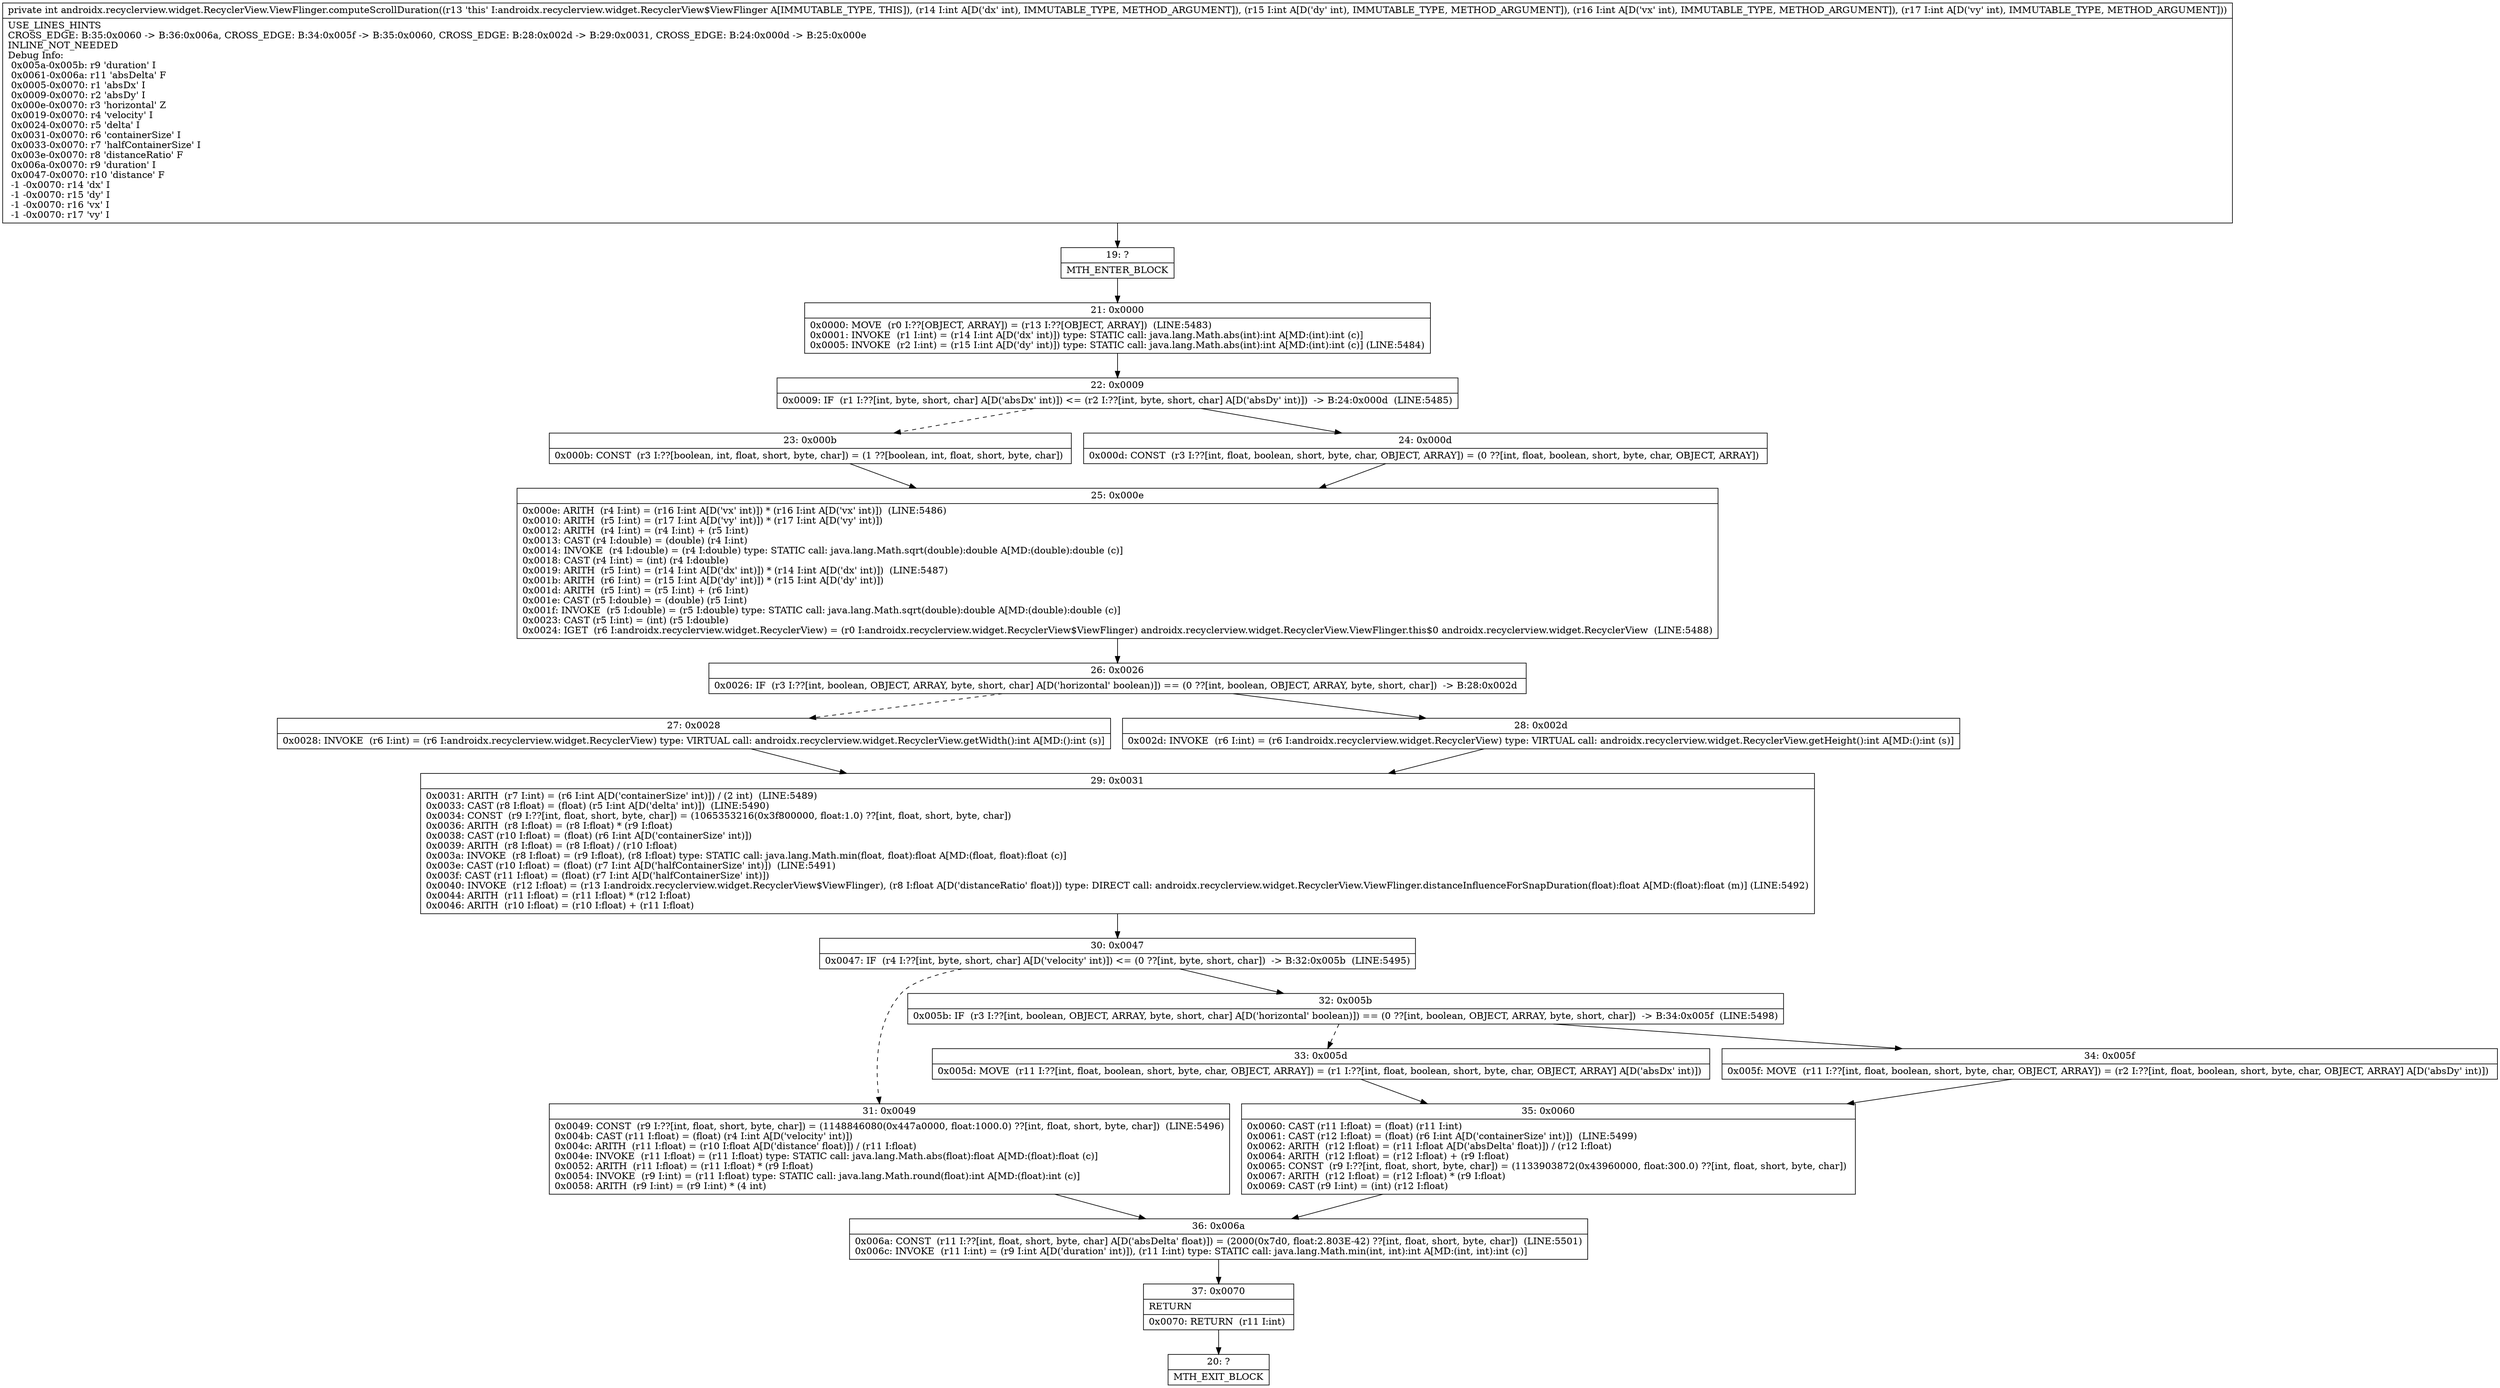 digraph "CFG forandroidx.recyclerview.widget.RecyclerView.ViewFlinger.computeScrollDuration(IIII)I" {
Node_19 [shape=record,label="{19\:\ ?|MTH_ENTER_BLOCK\l}"];
Node_21 [shape=record,label="{21\:\ 0x0000|0x0000: MOVE  (r0 I:??[OBJECT, ARRAY]) = (r13 I:??[OBJECT, ARRAY])  (LINE:5483)\l0x0001: INVOKE  (r1 I:int) = (r14 I:int A[D('dx' int)]) type: STATIC call: java.lang.Math.abs(int):int A[MD:(int):int (c)]\l0x0005: INVOKE  (r2 I:int) = (r15 I:int A[D('dy' int)]) type: STATIC call: java.lang.Math.abs(int):int A[MD:(int):int (c)] (LINE:5484)\l}"];
Node_22 [shape=record,label="{22\:\ 0x0009|0x0009: IF  (r1 I:??[int, byte, short, char] A[D('absDx' int)]) \<= (r2 I:??[int, byte, short, char] A[D('absDy' int)])  \-\> B:24:0x000d  (LINE:5485)\l}"];
Node_23 [shape=record,label="{23\:\ 0x000b|0x000b: CONST  (r3 I:??[boolean, int, float, short, byte, char]) = (1 ??[boolean, int, float, short, byte, char]) \l}"];
Node_25 [shape=record,label="{25\:\ 0x000e|0x000e: ARITH  (r4 I:int) = (r16 I:int A[D('vx' int)]) * (r16 I:int A[D('vx' int)])  (LINE:5486)\l0x0010: ARITH  (r5 I:int) = (r17 I:int A[D('vy' int)]) * (r17 I:int A[D('vy' int)]) \l0x0012: ARITH  (r4 I:int) = (r4 I:int) + (r5 I:int) \l0x0013: CAST (r4 I:double) = (double) (r4 I:int) \l0x0014: INVOKE  (r4 I:double) = (r4 I:double) type: STATIC call: java.lang.Math.sqrt(double):double A[MD:(double):double (c)]\l0x0018: CAST (r4 I:int) = (int) (r4 I:double) \l0x0019: ARITH  (r5 I:int) = (r14 I:int A[D('dx' int)]) * (r14 I:int A[D('dx' int)])  (LINE:5487)\l0x001b: ARITH  (r6 I:int) = (r15 I:int A[D('dy' int)]) * (r15 I:int A[D('dy' int)]) \l0x001d: ARITH  (r5 I:int) = (r5 I:int) + (r6 I:int) \l0x001e: CAST (r5 I:double) = (double) (r5 I:int) \l0x001f: INVOKE  (r5 I:double) = (r5 I:double) type: STATIC call: java.lang.Math.sqrt(double):double A[MD:(double):double (c)]\l0x0023: CAST (r5 I:int) = (int) (r5 I:double) \l0x0024: IGET  (r6 I:androidx.recyclerview.widget.RecyclerView) = (r0 I:androidx.recyclerview.widget.RecyclerView$ViewFlinger) androidx.recyclerview.widget.RecyclerView.ViewFlinger.this$0 androidx.recyclerview.widget.RecyclerView  (LINE:5488)\l}"];
Node_26 [shape=record,label="{26\:\ 0x0026|0x0026: IF  (r3 I:??[int, boolean, OBJECT, ARRAY, byte, short, char] A[D('horizontal' boolean)]) == (0 ??[int, boolean, OBJECT, ARRAY, byte, short, char])  \-\> B:28:0x002d \l}"];
Node_27 [shape=record,label="{27\:\ 0x0028|0x0028: INVOKE  (r6 I:int) = (r6 I:androidx.recyclerview.widget.RecyclerView) type: VIRTUAL call: androidx.recyclerview.widget.RecyclerView.getWidth():int A[MD:():int (s)]\l}"];
Node_29 [shape=record,label="{29\:\ 0x0031|0x0031: ARITH  (r7 I:int) = (r6 I:int A[D('containerSize' int)]) \/ (2 int)  (LINE:5489)\l0x0033: CAST (r8 I:float) = (float) (r5 I:int A[D('delta' int)])  (LINE:5490)\l0x0034: CONST  (r9 I:??[int, float, short, byte, char]) = (1065353216(0x3f800000, float:1.0) ??[int, float, short, byte, char]) \l0x0036: ARITH  (r8 I:float) = (r8 I:float) * (r9 I:float) \l0x0038: CAST (r10 I:float) = (float) (r6 I:int A[D('containerSize' int)]) \l0x0039: ARITH  (r8 I:float) = (r8 I:float) \/ (r10 I:float) \l0x003a: INVOKE  (r8 I:float) = (r9 I:float), (r8 I:float) type: STATIC call: java.lang.Math.min(float, float):float A[MD:(float, float):float (c)]\l0x003e: CAST (r10 I:float) = (float) (r7 I:int A[D('halfContainerSize' int)])  (LINE:5491)\l0x003f: CAST (r11 I:float) = (float) (r7 I:int A[D('halfContainerSize' int)]) \l0x0040: INVOKE  (r12 I:float) = (r13 I:androidx.recyclerview.widget.RecyclerView$ViewFlinger), (r8 I:float A[D('distanceRatio' float)]) type: DIRECT call: androidx.recyclerview.widget.RecyclerView.ViewFlinger.distanceInfluenceForSnapDuration(float):float A[MD:(float):float (m)] (LINE:5492)\l0x0044: ARITH  (r11 I:float) = (r11 I:float) * (r12 I:float) \l0x0046: ARITH  (r10 I:float) = (r10 I:float) + (r11 I:float) \l}"];
Node_30 [shape=record,label="{30\:\ 0x0047|0x0047: IF  (r4 I:??[int, byte, short, char] A[D('velocity' int)]) \<= (0 ??[int, byte, short, char])  \-\> B:32:0x005b  (LINE:5495)\l}"];
Node_31 [shape=record,label="{31\:\ 0x0049|0x0049: CONST  (r9 I:??[int, float, short, byte, char]) = (1148846080(0x447a0000, float:1000.0) ??[int, float, short, byte, char])  (LINE:5496)\l0x004b: CAST (r11 I:float) = (float) (r4 I:int A[D('velocity' int)]) \l0x004c: ARITH  (r11 I:float) = (r10 I:float A[D('distance' float)]) \/ (r11 I:float) \l0x004e: INVOKE  (r11 I:float) = (r11 I:float) type: STATIC call: java.lang.Math.abs(float):float A[MD:(float):float (c)]\l0x0052: ARITH  (r11 I:float) = (r11 I:float) * (r9 I:float) \l0x0054: INVOKE  (r9 I:int) = (r11 I:float) type: STATIC call: java.lang.Math.round(float):int A[MD:(float):int (c)]\l0x0058: ARITH  (r9 I:int) = (r9 I:int) * (4 int) \l}"];
Node_36 [shape=record,label="{36\:\ 0x006a|0x006a: CONST  (r11 I:??[int, float, short, byte, char] A[D('absDelta' float)]) = (2000(0x7d0, float:2.803E\-42) ??[int, float, short, byte, char])  (LINE:5501)\l0x006c: INVOKE  (r11 I:int) = (r9 I:int A[D('duration' int)]), (r11 I:int) type: STATIC call: java.lang.Math.min(int, int):int A[MD:(int, int):int (c)]\l}"];
Node_37 [shape=record,label="{37\:\ 0x0070|RETURN\l|0x0070: RETURN  (r11 I:int) \l}"];
Node_20 [shape=record,label="{20\:\ ?|MTH_EXIT_BLOCK\l}"];
Node_32 [shape=record,label="{32\:\ 0x005b|0x005b: IF  (r3 I:??[int, boolean, OBJECT, ARRAY, byte, short, char] A[D('horizontal' boolean)]) == (0 ??[int, boolean, OBJECT, ARRAY, byte, short, char])  \-\> B:34:0x005f  (LINE:5498)\l}"];
Node_33 [shape=record,label="{33\:\ 0x005d|0x005d: MOVE  (r11 I:??[int, float, boolean, short, byte, char, OBJECT, ARRAY]) = (r1 I:??[int, float, boolean, short, byte, char, OBJECT, ARRAY] A[D('absDx' int)]) \l}"];
Node_35 [shape=record,label="{35\:\ 0x0060|0x0060: CAST (r11 I:float) = (float) (r11 I:int) \l0x0061: CAST (r12 I:float) = (float) (r6 I:int A[D('containerSize' int)])  (LINE:5499)\l0x0062: ARITH  (r12 I:float) = (r11 I:float A[D('absDelta' float)]) \/ (r12 I:float) \l0x0064: ARITH  (r12 I:float) = (r12 I:float) + (r9 I:float) \l0x0065: CONST  (r9 I:??[int, float, short, byte, char]) = (1133903872(0x43960000, float:300.0) ??[int, float, short, byte, char]) \l0x0067: ARITH  (r12 I:float) = (r12 I:float) * (r9 I:float) \l0x0069: CAST (r9 I:int) = (int) (r12 I:float) \l}"];
Node_34 [shape=record,label="{34\:\ 0x005f|0x005f: MOVE  (r11 I:??[int, float, boolean, short, byte, char, OBJECT, ARRAY]) = (r2 I:??[int, float, boolean, short, byte, char, OBJECT, ARRAY] A[D('absDy' int)]) \l}"];
Node_28 [shape=record,label="{28\:\ 0x002d|0x002d: INVOKE  (r6 I:int) = (r6 I:androidx.recyclerview.widget.RecyclerView) type: VIRTUAL call: androidx.recyclerview.widget.RecyclerView.getHeight():int A[MD:():int (s)]\l}"];
Node_24 [shape=record,label="{24\:\ 0x000d|0x000d: CONST  (r3 I:??[int, float, boolean, short, byte, char, OBJECT, ARRAY]) = (0 ??[int, float, boolean, short, byte, char, OBJECT, ARRAY]) \l}"];
MethodNode[shape=record,label="{private int androidx.recyclerview.widget.RecyclerView.ViewFlinger.computeScrollDuration((r13 'this' I:androidx.recyclerview.widget.RecyclerView$ViewFlinger A[IMMUTABLE_TYPE, THIS]), (r14 I:int A[D('dx' int), IMMUTABLE_TYPE, METHOD_ARGUMENT]), (r15 I:int A[D('dy' int), IMMUTABLE_TYPE, METHOD_ARGUMENT]), (r16 I:int A[D('vx' int), IMMUTABLE_TYPE, METHOD_ARGUMENT]), (r17 I:int A[D('vy' int), IMMUTABLE_TYPE, METHOD_ARGUMENT]))  | USE_LINES_HINTS\lCROSS_EDGE: B:35:0x0060 \-\> B:36:0x006a, CROSS_EDGE: B:34:0x005f \-\> B:35:0x0060, CROSS_EDGE: B:28:0x002d \-\> B:29:0x0031, CROSS_EDGE: B:24:0x000d \-\> B:25:0x000e\lINLINE_NOT_NEEDED\lDebug Info:\l  0x005a\-0x005b: r9 'duration' I\l  0x0061\-0x006a: r11 'absDelta' F\l  0x0005\-0x0070: r1 'absDx' I\l  0x0009\-0x0070: r2 'absDy' I\l  0x000e\-0x0070: r3 'horizontal' Z\l  0x0019\-0x0070: r4 'velocity' I\l  0x0024\-0x0070: r5 'delta' I\l  0x0031\-0x0070: r6 'containerSize' I\l  0x0033\-0x0070: r7 'halfContainerSize' I\l  0x003e\-0x0070: r8 'distanceRatio' F\l  0x006a\-0x0070: r9 'duration' I\l  0x0047\-0x0070: r10 'distance' F\l  \-1 \-0x0070: r14 'dx' I\l  \-1 \-0x0070: r15 'dy' I\l  \-1 \-0x0070: r16 'vx' I\l  \-1 \-0x0070: r17 'vy' I\l}"];
MethodNode -> Node_19;Node_19 -> Node_21;
Node_21 -> Node_22;
Node_22 -> Node_23[style=dashed];
Node_22 -> Node_24;
Node_23 -> Node_25;
Node_25 -> Node_26;
Node_26 -> Node_27[style=dashed];
Node_26 -> Node_28;
Node_27 -> Node_29;
Node_29 -> Node_30;
Node_30 -> Node_31[style=dashed];
Node_30 -> Node_32;
Node_31 -> Node_36;
Node_36 -> Node_37;
Node_37 -> Node_20;
Node_32 -> Node_33[style=dashed];
Node_32 -> Node_34;
Node_33 -> Node_35;
Node_35 -> Node_36;
Node_34 -> Node_35;
Node_28 -> Node_29;
Node_24 -> Node_25;
}

